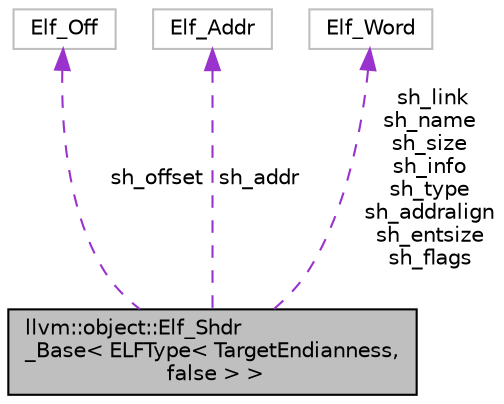 digraph "llvm::object::Elf_Shdr_Base&lt; ELFType&lt; TargetEndianness, false &gt; &gt;"
{
 // LATEX_PDF_SIZE
  bgcolor="transparent";
  edge [fontname="Helvetica",fontsize="10",labelfontname="Helvetica",labelfontsize="10"];
  node [fontname="Helvetica",fontsize="10",shape=record];
  Node1 [label="llvm::object::Elf_Shdr\l_Base\< ELFType\< TargetEndianness,\l false \> \>",height=0.2,width=0.4,color="black", fillcolor="grey75", style="filled", fontcolor="black",tooltip=" "];
  Node2 -> Node1 [dir="back",color="darkorchid3",fontsize="10",style="dashed",label=" sh_offset" ,fontname="Helvetica"];
  Node2 [label="Elf_Off",height=0.2,width=0.4,color="grey75",tooltip=" "];
  Node3 -> Node1 [dir="back",color="darkorchid3",fontsize="10",style="dashed",label=" sh_addr" ,fontname="Helvetica"];
  Node3 [label="Elf_Addr",height=0.2,width=0.4,color="grey75",tooltip=" "];
  Node4 -> Node1 [dir="back",color="darkorchid3",fontsize="10",style="dashed",label=" sh_link\nsh_name\nsh_size\nsh_info\nsh_type\nsh_addralign\nsh_entsize\nsh_flags" ,fontname="Helvetica"];
  Node4 [label="Elf_Word",height=0.2,width=0.4,color="grey75",tooltip=" "];
}
